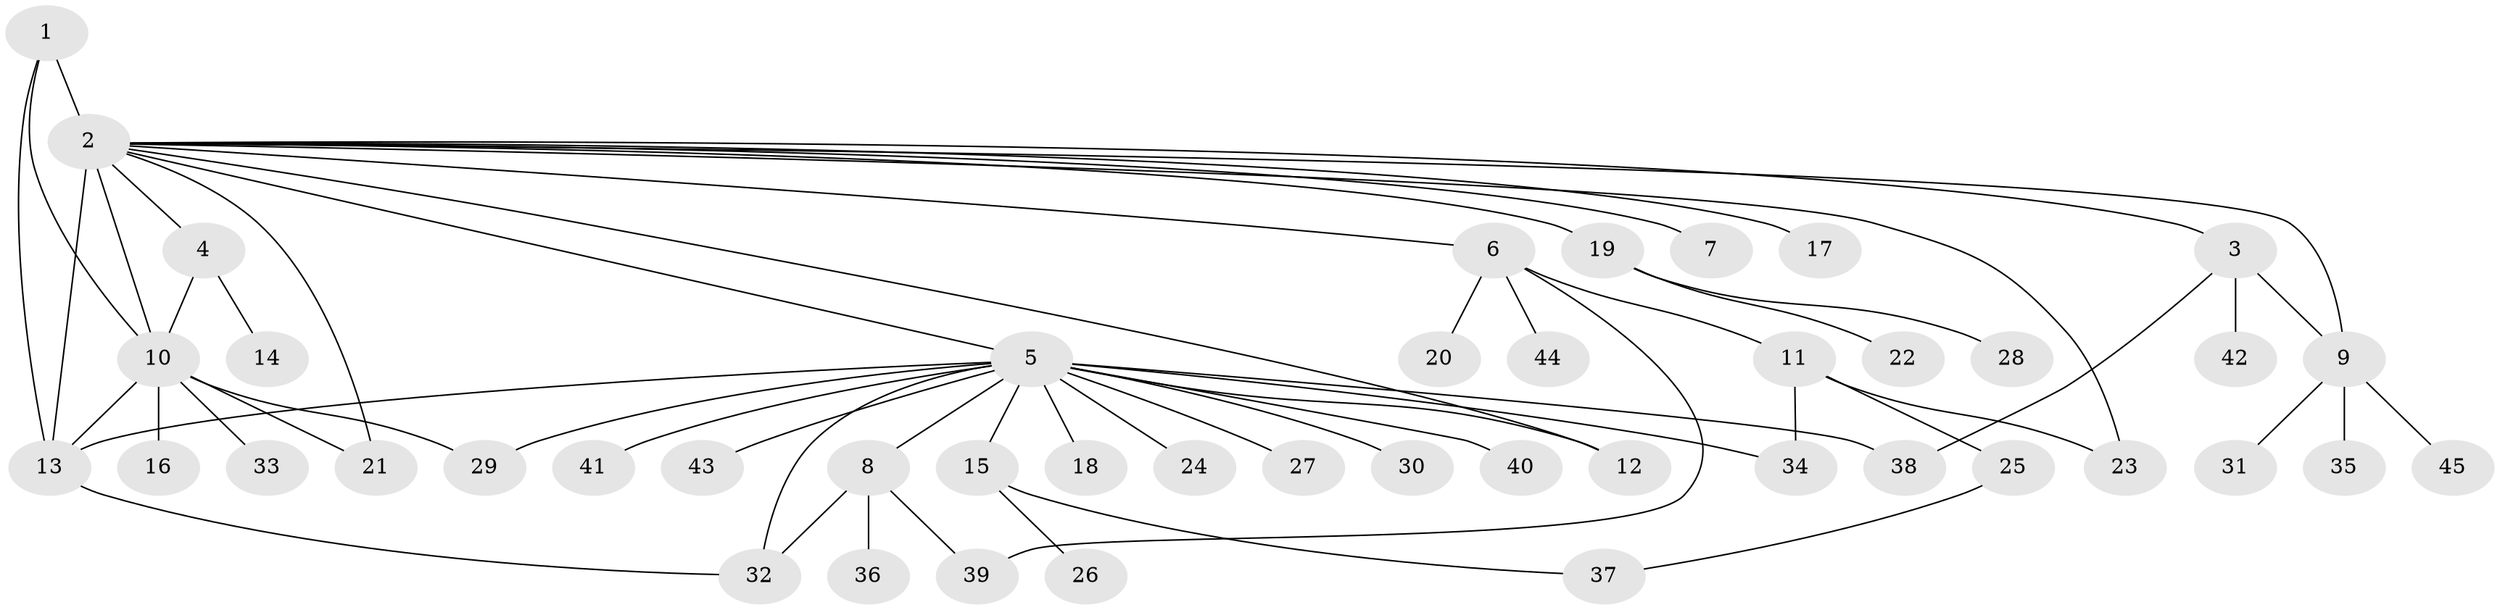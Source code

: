 // original degree distribution, {2: 0.2247191011235955, 31: 0.011235955056179775, 5: 0.02247191011235955, 3: 0.07865168539325842, 19: 0.011235955056179775, 6: 0.011235955056179775, 7: 0.02247191011235955, 11: 0.011235955056179775, 1: 0.5617977528089888, 4: 0.0449438202247191}
// Generated by graph-tools (version 1.1) at 2025/35/03/09/25 02:35:24]
// undirected, 45 vertices, 60 edges
graph export_dot {
graph [start="1"]
  node [color=gray90,style=filled];
  1;
  2;
  3;
  4;
  5;
  6;
  7;
  8;
  9;
  10;
  11;
  12;
  13;
  14;
  15;
  16;
  17;
  18;
  19;
  20;
  21;
  22;
  23;
  24;
  25;
  26;
  27;
  28;
  29;
  30;
  31;
  32;
  33;
  34;
  35;
  36;
  37;
  38;
  39;
  40;
  41;
  42;
  43;
  44;
  45;
  1 -- 2 [weight=2.0];
  1 -- 10 [weight=1.0];
  1 -- 13 [weight=1.0];
  2 -- 3 [weight=1.0];
  2 -- 4 [weight=1.0];
  2 -- 5 [weight=1.0];
  2 -- 6 [weight=1.0];
  2 -- 7 [weight=1.0];
  2 -- 9 [weight=1.0];
  2 -- 10 [weight=1.0];
  2 -- 12 [weight=1.0];
  2 -- 13 [weight=13.0];
  2 -- 17 [weight=1.0];
  2 -- 19 [weight=1.0];
  2 -- 21 [weight=1.0];
  2 -- 23 [weight=1.0];
  3 -- 9 [weight=1.0];
  3 -- 38 [weight=1.0];
  3 -- 42 [weight=1.0];
  4 -- 10 [weight=1.0];
  4 -- 14 [weight=1.0];
  5 -- 8 [weight=1.0];
  5 -- 12 [weight=1.0];
  5 -- 13 [weight=1.0];
  5 -- 15 [weight=1.0];
  5 -- 18 [weight=1.0];
  5 -- 24 [weight=1.0];
  5 -- 27 [weight=1.0];
  5 -- 29 [weight=1.0];
  5 -- 30 [weight=1.0];
  5 -- 32 [weight=1.0];
  5 -- 34 [weight=1.0];
  5 -- 38 [weight=1.0];
  5 -- 40 [weight=1.0];
  5 -- 41 [weight=1.0];
  5 -- 43 [weight=1.0];
  6 -- 11 [weight=1.0];
  6 -- 20 [weight=1.0];
  6 -- 39 [weight=1.0];
  6 -- 44 [weight=1.0];
  8 -- 32 [weight=1.0];
  8 -- 36 [weight=1.0];
  8 -- 39 [weight=1.0];
  9 -- 31 [weight=1.0];
  9 -- 35 [weight=1.0];
  9 -- 45 [weight=1.0];
  10 -- 13 [weight=1.0];
  10 -- 16 [weight=3.0];
  10 -- 21 [weight=1.0];
  10 -- 29 [weight=1.0];
  10 -- 33 [weight=1.0];
  11 -- 23 [weight=1.0];
  11 -- 25 [weight=3.0];
  11 -- 34 [weight=1.0];
  13 -- 32 [weight=1.0];
  15 -- 26 [weight=1.0];
  15 -- 37 [weight=1.0];
  19 -- 22 [weight=1.0];
  19 -- 28 [weight=1.0];
  25 -- 37 [weight=1.0];
}
